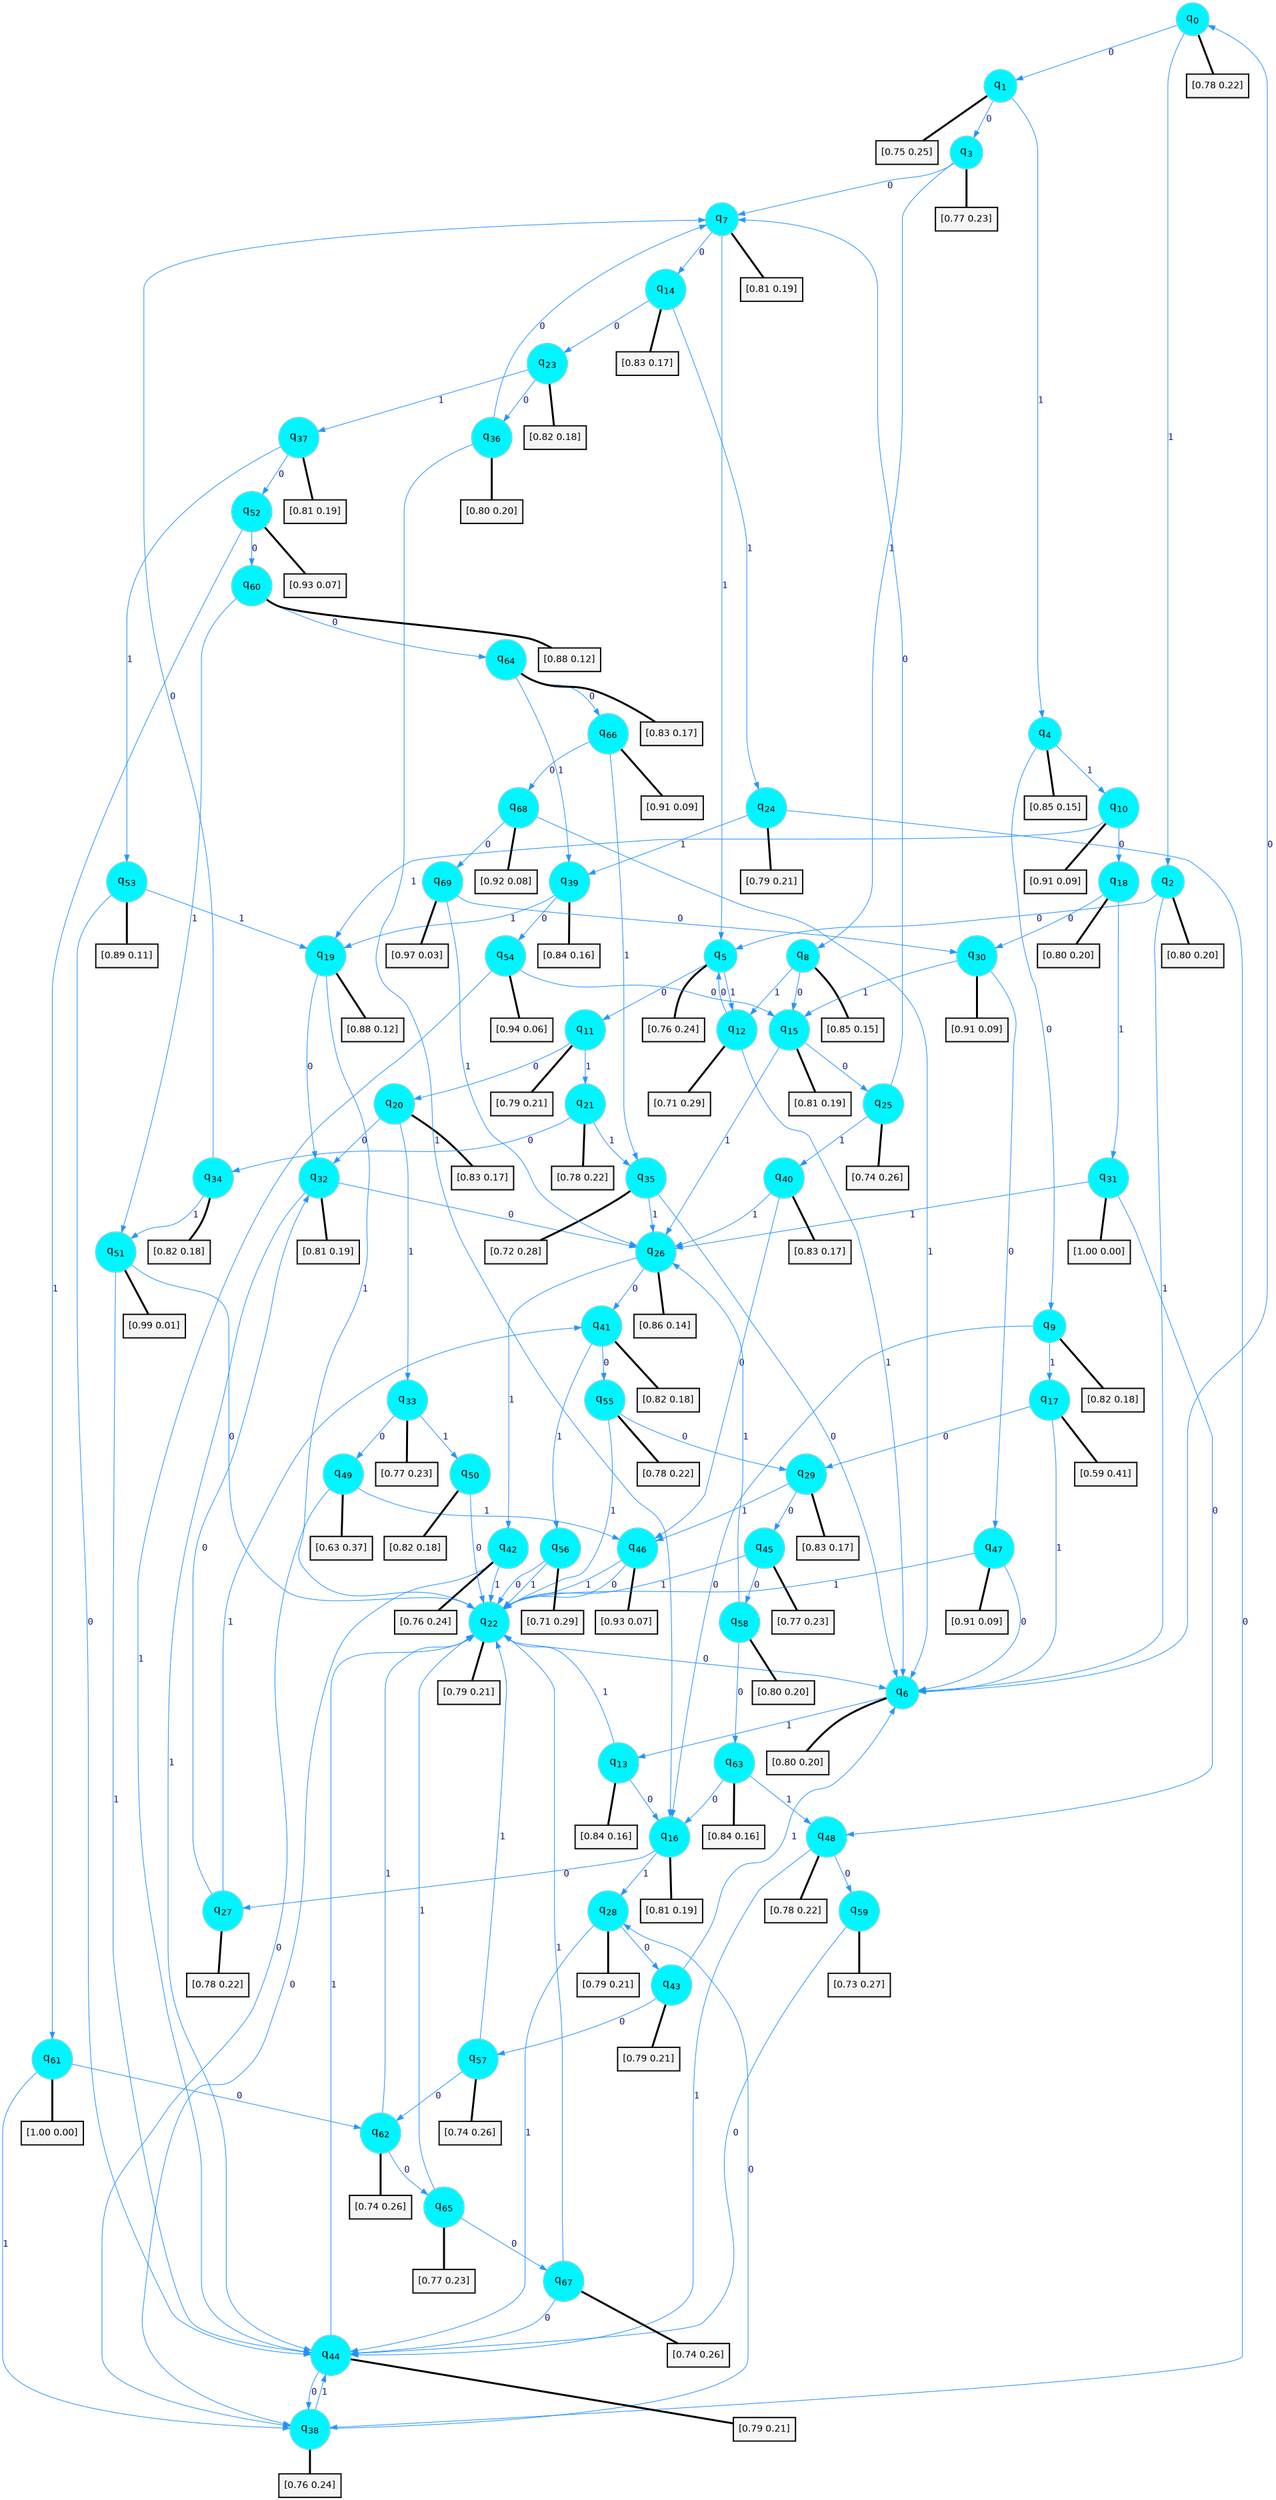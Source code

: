 digraph G {
graph [
bgcolor=transparent, dpi=300, rankdir=TD, size="40,25"];
node [
color=gray, fillcolor=turquoise1, fontcolor=black, fontname=Helvetica, fontsize=16, fontweight=bold, shape=circle, style=filled];
edge [
arrowsize=1, color=dodgerblue1, fontcolor=midnightblue, fontname=courier, fontweight=bold, penwidth=1, style=solid, weight=20];
0[label=<q<SUB>0</SUB>>];
1[label=<q<SUB>1</SUB>>];
2[label=<q<SUB>2</SUB>>];
3[label=<q<SUB>3</SUB>>];
4[label=<q<SUB>4</SUB>>];
5[label=<q<SUB>5</SUB>>];
6[label=<q<SUB>6</SUB>>];
7[label=<q<SUB>7</SUB>>];
8[label=<q<SUB>8</SUB>>];
9[label=<q<SUB>9</SUB>>];
10[label=<q<SUB>10</SUB>>];
11[label=<q<SUB>11</SUB>>];
12[label=<q<SUB>12</SUB>>];
13[label=<q<SUB>13</SUB>>];
14[label=<q<SUB>14</SUB>>];
15[label=<q<SUB>15</SUB>>];
16[label=<q<SUB>16</SUB>>];
17[label=<q<SUB>17</SUB>>];
18[label=<q<SUB>18</SUB>>];
19[label=<q<SUB>19</SUB>>];
20[label=<q<SUB>20</SUB>>];
21[label=<q<SUB>21</SUB>>];
22[label=<q<SUB>22</SUB>>];
23[label=<q<SUB>23</SUB>>];
24[label=<q<SUB>24</SUB>>];
25[label=<q<SUB>25</SUB>>];
26[label=<q<SUB>26</SUB>>];
27[label=<q<SUB>27</SUB>>];
28[label=<q<SUB>28</SUB>>];
29[label=<q<SUB>29</SUB>>];
30[label=<q<SUB>30</SUB>>];
31[label=<q<SUB>31</SUB>>];
32[label=<q<SUB>32</SUB>>];
33[label=<q<SUB>33</SUB>>];
34[label=<q<SUB>34</SUB>>];
35[label=<q<SUB>35</SUB>>];
36[label=<q<SUB>36</SUB>>];
37[label=<q<SUB>37</SUB>>];
38[label=<q<SUB>38</SUB>>];
39[label=<q<SUB>39</SUB>>];
40[label=<q<SUB>40</SUB>>];
41[label=<q<SUB>41</SUB>>];
42[label=<q<SUB>42</SUB>>];
43[label=<q<SUB>43</SUB>>];
44[label=<q<SUB>44</SUB>>];
45[label=<q<SUB>45</SUB>>];
46[label=<q<SUB>46</SUB>>];
47[label=<q<SUB>47</SUB>>];
48[label=<q<SUB>48</SUB>>];
49[label=<q<SUB>49</SUB>>];
50[label=<q<SUB>50</SUB>>];
51[label=<q<SUB>51</SUB>>];
52[label=<q<SUB>52</SUB>>];
53[label=<q<SUB>53</SUB>>];
54[label=<q<SUB>54</SUB>>];
55[label=<q<SUB>55</SUB>>];
56[label=<q<SUB>56</SUB>>];
57[label=<q<SUB>57</SUB>>];
58[label=<q<SUB>58</SUB>>];
59[label=<q<SUB>59</SUB>>];
60[label=<q<SUB>60</SUB>>];
61[label=<q<SUB>61</SUB>>];
62[label=<q<SUB>62</SUB>>];
63[label=<q<SUB>63</SUB>>];
64[label=<q<SUB>64</SUB>>];
65[label=<q<SUB>65</SUB>>];
66[label=<q<SUB>66</SUB>>];
67[label=<q<SUB>67</SUB>>];
68[label=<q<SUB>68</SUB>>];
69[label=<q<SUB>69</SUB>>];
70[label="[0.78 0.22]", shape=box,fontcolor=black, fontname=Helvetica, fontsize=14, penwidth=2, fillcolor=whitesmoke,color=black];
71[label="[0.75 0.25]", shape=box,fontcolor=black, fontname=Helvetica, fontsize=14, penwidth=2, fillcolor=whitesmoke,color=black];
72[label="[0.80 0.20]", shape=box,fontcolor=black, fontname=Helvetica, fontsize=14, penwidth=2, fillcolor=whitesmoke,color=black];
73[label="[0.77 0.23]", shape=box,fontcolor=black, fontname=Helvetica, fontsize=14, penwidth=2, fillcolor=whitesmoke,color=black];
74[label="[0.85 0.15]", shape=box,fontcolor=black, fontname=Helvetica, fontsize=14, penwidth=2, fillcolor=whitesmoke,color=black];
75[label="[0.76 0.24]", shape=box,fontcolor=black, fontname=Helvetica, fontsize=14, penwidth=2, fillcolor=whitesmoke,color=black];
76[label="[0.80 0.20]", shape=box,fontcolor=black, fontname=Helvetica, fontsize=14, penwidth=2, fillcolor=whitesmoke,color=black];
77[label="[0.81 0.19]", shape=box,fontcolor=black, fontname=Helvetica, fontsize=14, penwidth=2, fillcolor=whitesmoke,color=black];
78[label="[0.85 0.15]", shape=box,fontcolor=black, fontname=Helvetica, fontsize=14, penwidth=2, fillcolor=whitesmoke,color=black];
79[label="[0.82 0.18]", shape=box,fontcolor=black, fontname=Helvetica, fontsize=14, penwidth=2, fillcolor=whitesmoke,color=black];
80[label="[0.91 0.09]", shape=box,fontcolor=black, fontname=Helvetica, fontsize=14, penwidth=2, fillcolor=whitesmoke,color=black];
81[label="[0.79 0.21]", shape=box,fontcolor=black, fontname=Helvetica, fontsize=14, penwidth=2, fillcolor=whitesmoke,color=black];
82[label="[0.71 0.29]", shape=box,fontcolor=black, fontname=Helvetica, fontsize=14, penwidth=2, fillcolor=whitesmoke,color=black];
83[label="[0.84 0.16]", shape=box,fontcolor=black, fontname=Helvetica, fontsize=14, penwidth=2, fillcolor=whitesmoke,color=black];
84[label="[0.83 0.17]", shape=box,fontcolor=black, fontname=Helvetica, fontsize=14, penwidth=2, fillcolor=whitesmoke,color=black];
85[label="[0.81 0.19]", shape=box,fontcolor=black, fontname=Helvetica, fontsize=14, penwidth=2, fillcolor=whitesmoke,color=black];
86[label="[0.81 0.19]", shape=box,fontcolor=black, fontname=Helvetica, fontsize=14, penwidth=2, fillcolor=whitesmoke,color=black];
87[label="[0.59 0.41]", shape=box,fontcolor=black, fontname=Helvetica, fontsize=14, penwidth=2, fillcolor=whitesmoke,color=black];
88[label="[0.80 0.20]", shape=box,fontcolor=black, fontname=Helvetica, fontsize=14, penwidth=2, fillcolor=whitesmoke,color=black];
89[label="[0.88 0.12]", shape=box,fontcolor=black, fontname=Helvetica, fontsize=14, penwidth=2, fillcolor=whitesmoke,color=black];
90[label="[0.83 0.17]", shape=box,fontcolor=black, fontname=Helvetica, fontsize=14, penwidth=2, fillcolor=whitesmoke,color=black];
91[label="[0.78 0.22]", shape=box,fontcolor=black, fontname=Helvetica, fontsize=14, penwidth=2, fillcolor=whitesmoke,color=black];
92[label="[0.79 0.21]", shape=box,fontcolor=black, fontname=Helvetica, fontsize=14, penwidth=2, fillcolor=whitesmoke,color=black];
93[label="[0.82 0.18]", shape=box,fontcolor=black, fontname=Helvetica, fontsize=14, penwidth=2, fillcolor=whitesmoke,color=black];
94[label="[0.79 0.21]", shape=box,fontcolor=black, fontname=Helvetica, fontsize=14, penwidth=2, fillcolor=whitesmoke,color=black];
95[label="[0.74 0.26]", shape=box,fontcolor=black, fontname=Helvetica, fontsize=14, penwidth=2, fillcolor=whitesmoke,color=black];
96[label="[0.86 0.14]", shape=box,fontcolor=black, fontname=Helvetica, fontsize=14, penwidth=2, fillcolor=whitesmoke,color=black];
97[label="[0.78 0.22]", shape=box,fontcolor=black, fontname=Helvetica, fontsize=14, penwidth=2, fillcolor=whitesmoke,color=black];
98[label="[0.79 0.21]", shape=box,fontcolor=black, fontname=Helvetica, fontsize=14, penwidth=2, fillcolor=whitesmoke,color=black];
99[label="[0.83 0.17]", shape=box,fontcolor=black, fontname=Helvetica, fontsize=14, penwidth=2, fillcolor=whitesmoke,color=black];
100[label="[0.91 0.09]", shape=box,fontcolor=black, fontname=Helvetica, fontsize=14, penwidth=2, fillcolor=whitesmoke,color=black];
101[label="[1.00 0.00]", shape=box,fontcolor=black, fontname=Helvetica, fontsize=14, penwidth=2, fillcolor=whitesmoke,color=black];
102[label="[0.81 0.19]", shape=box,fontcolor=black, fontname=Helvetica, fontsize=14, penwidth=2, fillcolor=whitesmoke,color=black];
103[label="[0.77 0.23]", shape=box,fontcolor=black, fontname=Helvetica, fontsize=14, penwidth=2, fillcolor=whitesmoke,color=black];
104[label="[0.82 0.18]", shape=box,fontcolor=black, fontname=Helvetica, fontsize=14, penwidth=2, fillcolor=whitesmoke,color=black];
105[label="[0.72 0.28]", shape=box,fontcolor=black, fontname=Helvetica, fontsize=14, penwidth=2, fillcolor=whitesmoke,color=black];
106[label="[0.80 0.20]", shape=box,fontcolor=black, fontname=Helvetica, fontsize=14, penwidth=2, fillcolor=whitesmoke,color=black];
107[label="[0.81 0.19]", shape=box,fontcolor=black, fontname=Helvetica, fontsize=14, penwidth=2, fillcolor=whitesmoke,color=black];
108[label="[0.76 0.24]", shape=box,fontcolor=black, fontname=Helvetica, fontsize=14, penwidth=2, fillcolor=whitesmoke,color=black];
109[label="[0.84 0.16]", shape=box,fontcolor=black, fontname=Helvetica, fontsize=14, penwidth=2, fillcolor=whitesmoke,color=black];
110[label="[0.83 0.17]", shape=box,fontcolor=black, fontname=Helvetica, fontsize=14, penwidth=2, fillcolor=whitesmoke,color=black];
111[label="[0.82 0.18]", shape=box,fontcolor=black, fontname=Helvetica, fontsize=14, penwidth=2, fillcolor=whitesmoke,color=black];
112[label="[0.76 0.24]", shape=box,fontcolor=black, fontname=Helvetica, fontsize=14, penwidth=2, fillcolor=whitesmoke,color=black];
113[label="[0.79 0.21]", shape=box,fontcolor=black, fontname=Helvetica, fontsize=14, penwidth=2, fillcolor=whitesmoke,color=black];
114[label="[0.79 0.21]", shape=box,fontcolor=black, fontname=Helvetica, fontsize=14, penwidth=2, fillcolor=whitesmoke,color=black];
115[label="[0.77 0.23]", shape=box,fontcolor=black, fontname=Helvetica, fontsize=14, penwidth=2, fillcolor=whitesmoke,color=black];
116[label="[0.93 0.07]", shape=box,fontcolor=black, fontname=Helvetica, fontsize=14, penwidth=2, fillcolor=whitesmoke,color=black];
117[label="[0.91 0.09]", shape=box,fontcolor=black, fontname=Helvetica, fontsize=14, penwidth=2, fillcolor=whitesmoke,color=black];
118[label="[0.78 0.22]", shape=box,fontcolor=black, fontname=Helvetica, fontsize=14, penwidth=2, fillcolor=whitesmoke,color=black];
119[label="[0.63 0.37]", shape=box,fontcolor=black, fontname=Helvetica, fontsize=14, penwidth=2, fillcolor=whitesmoke,color=black];
120[label="[0.82 0.18]", shape=box,fontcolor=black, fontname=Helvetica, fontsize=14, penwidth=2, fillcolor=whitesmoke,color=black];
121[label="[0.99 0.01]", shape=box,fontcolor=black, fontname=Helvetica, fontsize=14, penwidth=2, fillcolor=whitesmoke,color=black];
122[label="[0.93 0.07]", shape=box,fontcolor=black, fontname=Helvetica, fontsize=14, penwidth=2, fillcolor=whitesmoke,color=black];
123[label="[0.89 0.11]", shape=box,fontcolor=black, fontname=Helvetica, fontsize=14, penwidth=2, fillcolor=whitesmoke,color=black];
124[label="[0.94 0.06]", shape=box,fontcolor=black, fontname=Helvetica, fontsize=14, penwidth=2, fillcolor=whitesmoke,color=black];
125[label="[0.78 0.22]", shape=box,fontcolor=black, fontname=Helvetica, fontsize=14, penwidth=2, fillcolor=whitesmoke,color=black];
126[label="[0.71 0.29]", shape=box,fontcolor=black, fontname=Helvetica, fontsize=14, penwidth=2, fillcolor=whitesmoke,color=black];
127[label="[0.74 0.26]", shape=box,fontcolor=black, fontname=Helvetica, fontsize=14, penwidth=2, fillcolor=whitesmoke,color=black];
128[label="[0.80 0.20]", shape=box,fontcolor=black, fontname=Helvetica, fontsize=14, penwidth=2, fillcolor=whitesmoke,color=black];
129[label="[0.73 0.27]", shape=box,fontcolor=black, fontname=Helvetica, fontsize=14, penwidth=2, fillcolor=whitesmoke,color=black];
130[label="[0.88 0.12]", shape=box,fontcolor=black, fontname=Helvetica, fontsize=14, penwidth=2, fillcolor=whitesmoke,color=black];
131[label="[1.00 0.00]", shape=box,fontcolor=black, fontname=Helvetica, fontsize=14, penwidth=2, fillcolor=whitesmoke,color=black];
132[label="[0.74 0.26]", shape=box,fontcolor=black, fontname=Helvetica, fontsize=14, penwidth=2, fillcolor=whitesmoke,color=black];
133[label="[0.84 0.16]", shape=box,fontcolor=black, fontname=Helvetica, fontsize=14, penwidth=2, fillcolor=whitesmoke,color=black];
134[label="[0.83 0.17]", shape=box,fontcolor=black, fontname=Helvetica, fontsize=14, penwidth=2, fillcolor=whitesmoke,color=black];
135[label="[0.77 0.23]", shape=box,fontcolor=black, fontname=Helvetica, fontsize=14, penwidth=2, fillcolor=whitesmoke,color=black];
136[label="[0.91 0.09]", shape=box,fontcolor=black, fontname=Helvetica, fontsize=14, penwidth=2, fillcolor=whitesmoke,color=black];
137[label="[0.74 0.26]", shape=box,fontcolor=black, fontname=Helvetica, fontsize=14, penwidth=2, fillcolor=whitesmoke,color=black];
138[label="[0.92 0.08]", shape=box,fontcolor=black, fontname=Helvetica, fontsize=14, penwidth=2, fillcolor=whitesmoke,color=black];
139[label="[0.97 0.03]", shape=box,fontcolor=black, fontname=Helvetica, fontsize=14, penwidth=2, fillcolor=whitesmoke,color=black];
0->1 [label=0];
0->2 [label=1];
0->70 [arrowhead=none, penwidth=3,color=black];
1->3 [label=0];
1->4 [label=1];
1->71 [arrowhead=none, penwidth=3,color=black];
2->5 [label=0];
2->6 [label=1];
2->72 [arrowhead=none, penwidth=3,color=black];
3->7 [label=0];
3->8 [label=1];
3->73 [arrowhead=none, penwidth=3,color=black];
4->9 [label=0];
4->10 [label=1];
4->74 [arrowhead=none, penwidth=3,color=black];
5->11 [label=0];
5->12 [label=1];
5->75 [arrowhead=none, penwidth=3,color=black];
6->0 [label=0];
6->13 [label=1];
6->76 [arrowhead=none, penwidth=3,color=black];
7->14 [label=0];
7->5 [label=1];
7->77 [arrowhead=none, penwidth=3,color=black];
8->15 [label=0];
8->12 [label=1];
8->78 [arrowhead=none, penwidth=3,color=black];
9->16 [label=0];
9->17 [label=1];
9->79 [arrowhead=none, penwidth=3,color=black];
10->18 [label=0];
10->19 [label=1];
10->80 [arrowhead=none, penwidth=3,color=black];
11->20 [label=0];
11->21 [label=1];
11->81 [arrowhead=none, penwidth=3,color=black];
12->5 [label=0];
12->6 [label=1];
12->82 [arrowhead=none, penwidth=3,color=black];
13->16 [label=0];
13->22 [label=1];
13->83 [arrowhead=none, penwidth=3,color=black];
14->23 [label=0];
14->24 [label=1];
14->84 [arrowhead=none, penwidth=3,color=black];
15->25 [label=0];
15->26 [label=1];
15->85 [arrowhead=none, penwidth=3,color=black];
16->27 [label=0];
16->28 [label=1];
16->86 [arrowhead=none, penwidth=3,color=black];
17->29 [label=0];
17->6 [label=1];
17->87 [arrowhead=none, penwidth=3,color=black];
18->30 [label=0];
18->31 [label=1];
18->88 [arrowhead=none, penwidth=3,color=black];
19->32 [label=0];
19->22 [label=1];
19->89 [arrowhead=none, penwidth=3,color=black];
20->32 [label=0];
20->33 [label=1];
20->90 [arrowhead=none, penwidth=3,color=black];
21->34 [label=0];
21->35 [label=1];
21->91 [arrowhead=none, penwidth=3,color=black];
22->6 [label=0];
22->92 [arrowhead=none, penwidth=3,color=black];
23->36 [label=0];
23->37 [label=1];
23->93 [arrowhead=none, penwidth=3,color=black];
24->38 [label=0];
24->39 [label=1];
24->94 [arrowhead=none, penwidth=3,color=black];
25->7 [label=0];
25->40 [label=1];
25->95 [arrowhead=none, penwidth=3,color=black];
26->41 [label=0];
26->42 [label=1];
26->96 [arrowhead=none, penwidth=3,color=black];
27->32 [label=0];
27->41 [label=1];
27->97 [arrowhead=none, penwidth=3,color=black];
28->43 [label=0];
28->44 [label=1];
28->98 [arrowhead=none, penwidth=3,color=black];
29->45 [label=0];
29->46 [label=1];
29->99 [arrowhead=none, penwidth=3,color=black];
30->47 [label=0];
30->15 [label=1];
30->100 [arrowhead=none, penwidth=3,color=black];
31->48 [label=0];
31->26 [label=1];
31->101 [arrowhead=none, penwidth=3,color=black];
32->26 [label=0];
32->44 [label=1];
32->102 [arrowhead=none, penwidth=3,color=black];
33->49 [label=0];
33->50 [label=1];
33->103 [arrowhead=none, penwidth=3,color=black];
34->7 [label=0];
34->51 [label=1];
34->104 [arrowhead=none, penwidth=3,color=black];
35->6 [label=0];
35->26 [label=1];
35->105 [arrowhead=none, penwidth=3,color=black];
36->7 [label=0];
36->16 [label=1];
36->106 [arrowhead=none, penwidth=3,color=black];
37->52 [label=0];
37->53 [label=1];
37->107 [arrowhead=none, penwidth=3,color=black];
38->28 [label=0];
38->44 [label=1];
38->108 [arrowhead=none, penwidth=3,color=black];
39->54 [label=0];
39->19 [label=1];
39->109 [arrowhead=none, penwidth=3,color=black];
40->46 [label=0];
40->26 [label=1];
40->110 [arrowhead=none, penwidth=3,color=black];
41->55 [label=0];
41->56 [label=1];
41->111 [arrowhead=none, penwidth=3,color=black];
42->38 [label=0];
42->22 [label=1];
42->112 [arrowhead=none, penwidth=3,color=black];
43->57 [label=0];
43->6 [label=1];
43->113 [arrowhead=none, penwidth=3,color=black];
44->38 [label=0];
44->22 [label=1];
44->114 [arrowhead=none, penwidth=3,color=black];
45->58 [label=0];
45->22 [label=1];
45->115 [arrowhead=none, penwidth=3,color=black];
46->22 [label=0];
46->22 [label=1];
46->116 [arrowhead=none, penwidth=3,color=black];
47->6 [label=0];
47->22 [label=1];
47->117 [arrowhead=none, penwidth=3,color=black];
48->59 [label=0];
48->44 [label=1];
48->118 [arrowhead=none, penwidth=3,color=black];
49->38 [label=0];
49->46 [label=1];
49->119 [arrowhead=none, penwidth=3,color=black];
50->22 [label=0];
50->120 [arrowhead=none, penwidth=3,color=black];
51->22 [label=0];
51->44 [label=1];
51->121 [arrowhead=none, penwidth=3,color=black];
52->60 [label=0];
52->61 [label=1];
52->122 [arrowhead=none, penwidth=3,color=black];
53->44 [label=0];
53->19 [label=1];
53->123 [arrowhead=none, penwidth=3,color=black];
54->15 [label=0];
54->44 [label=1];
54->124 [arrowhead=none, penwidth=3,color=black];
55->29 [label=0];
55->22 [label=1];
55->125 [arrowhead=none, penwidth=3,color=black];
56->22 [label=0];
56->22 [label=1];
56->126 [arrowhead=none, penwidth=3,color=black];
57->62 [label=0];
57->22 [label=1];
57->127 [arrowhead=none, penwidth=3,color=black];
58->63 [label=0];
58->26 [label=1];
58->128 [arrowhead=none, penwidth=3,color=black];
59->44 [label=0];
59->129 [arrowhead=none, penwidth=3,color=black];
60->64 [label=0];
60->51 [label=1];
60->130 [arrowhead=none, penwidth=3,color=black];
61->62 [label=0];
61->38 [label=1];
61->131 [arrowhead=none, penwidth=3,color=black];
62->65 [label=0];
62->22 [label=1];
62->132 [arrowhead=none, penwidth=3,color=black];
63->16 [label=0];
63->48 [label=1];
63->133 [arrowhead=none, penwidth=3,color=black];
64->66 [label=0];
64->39 [label=1];
64->134 [arrowhead=none, penwidth=3,color=black];
65->67 [label=0];
65->22 [label=1];
65->135 [arrowhead=none, penwidth=3,color=black];
66->68 [label=0];
66->35 [label=1];
66->136 [arrowhead=none, penwidth=3,color=black];
67->44 [label=0];
67->22 [label=1];
67->137 [arrowhead=none, penwidth=3,color=black];
68->69 [label=0];
68->6 [label=1];
68->138 [arrowhead=none, penwidth=3,color=black];
69->30 [label=0];
69->26 [label=1];
69->139 [arrowhead=none, penwidth=3,color=black];
}

